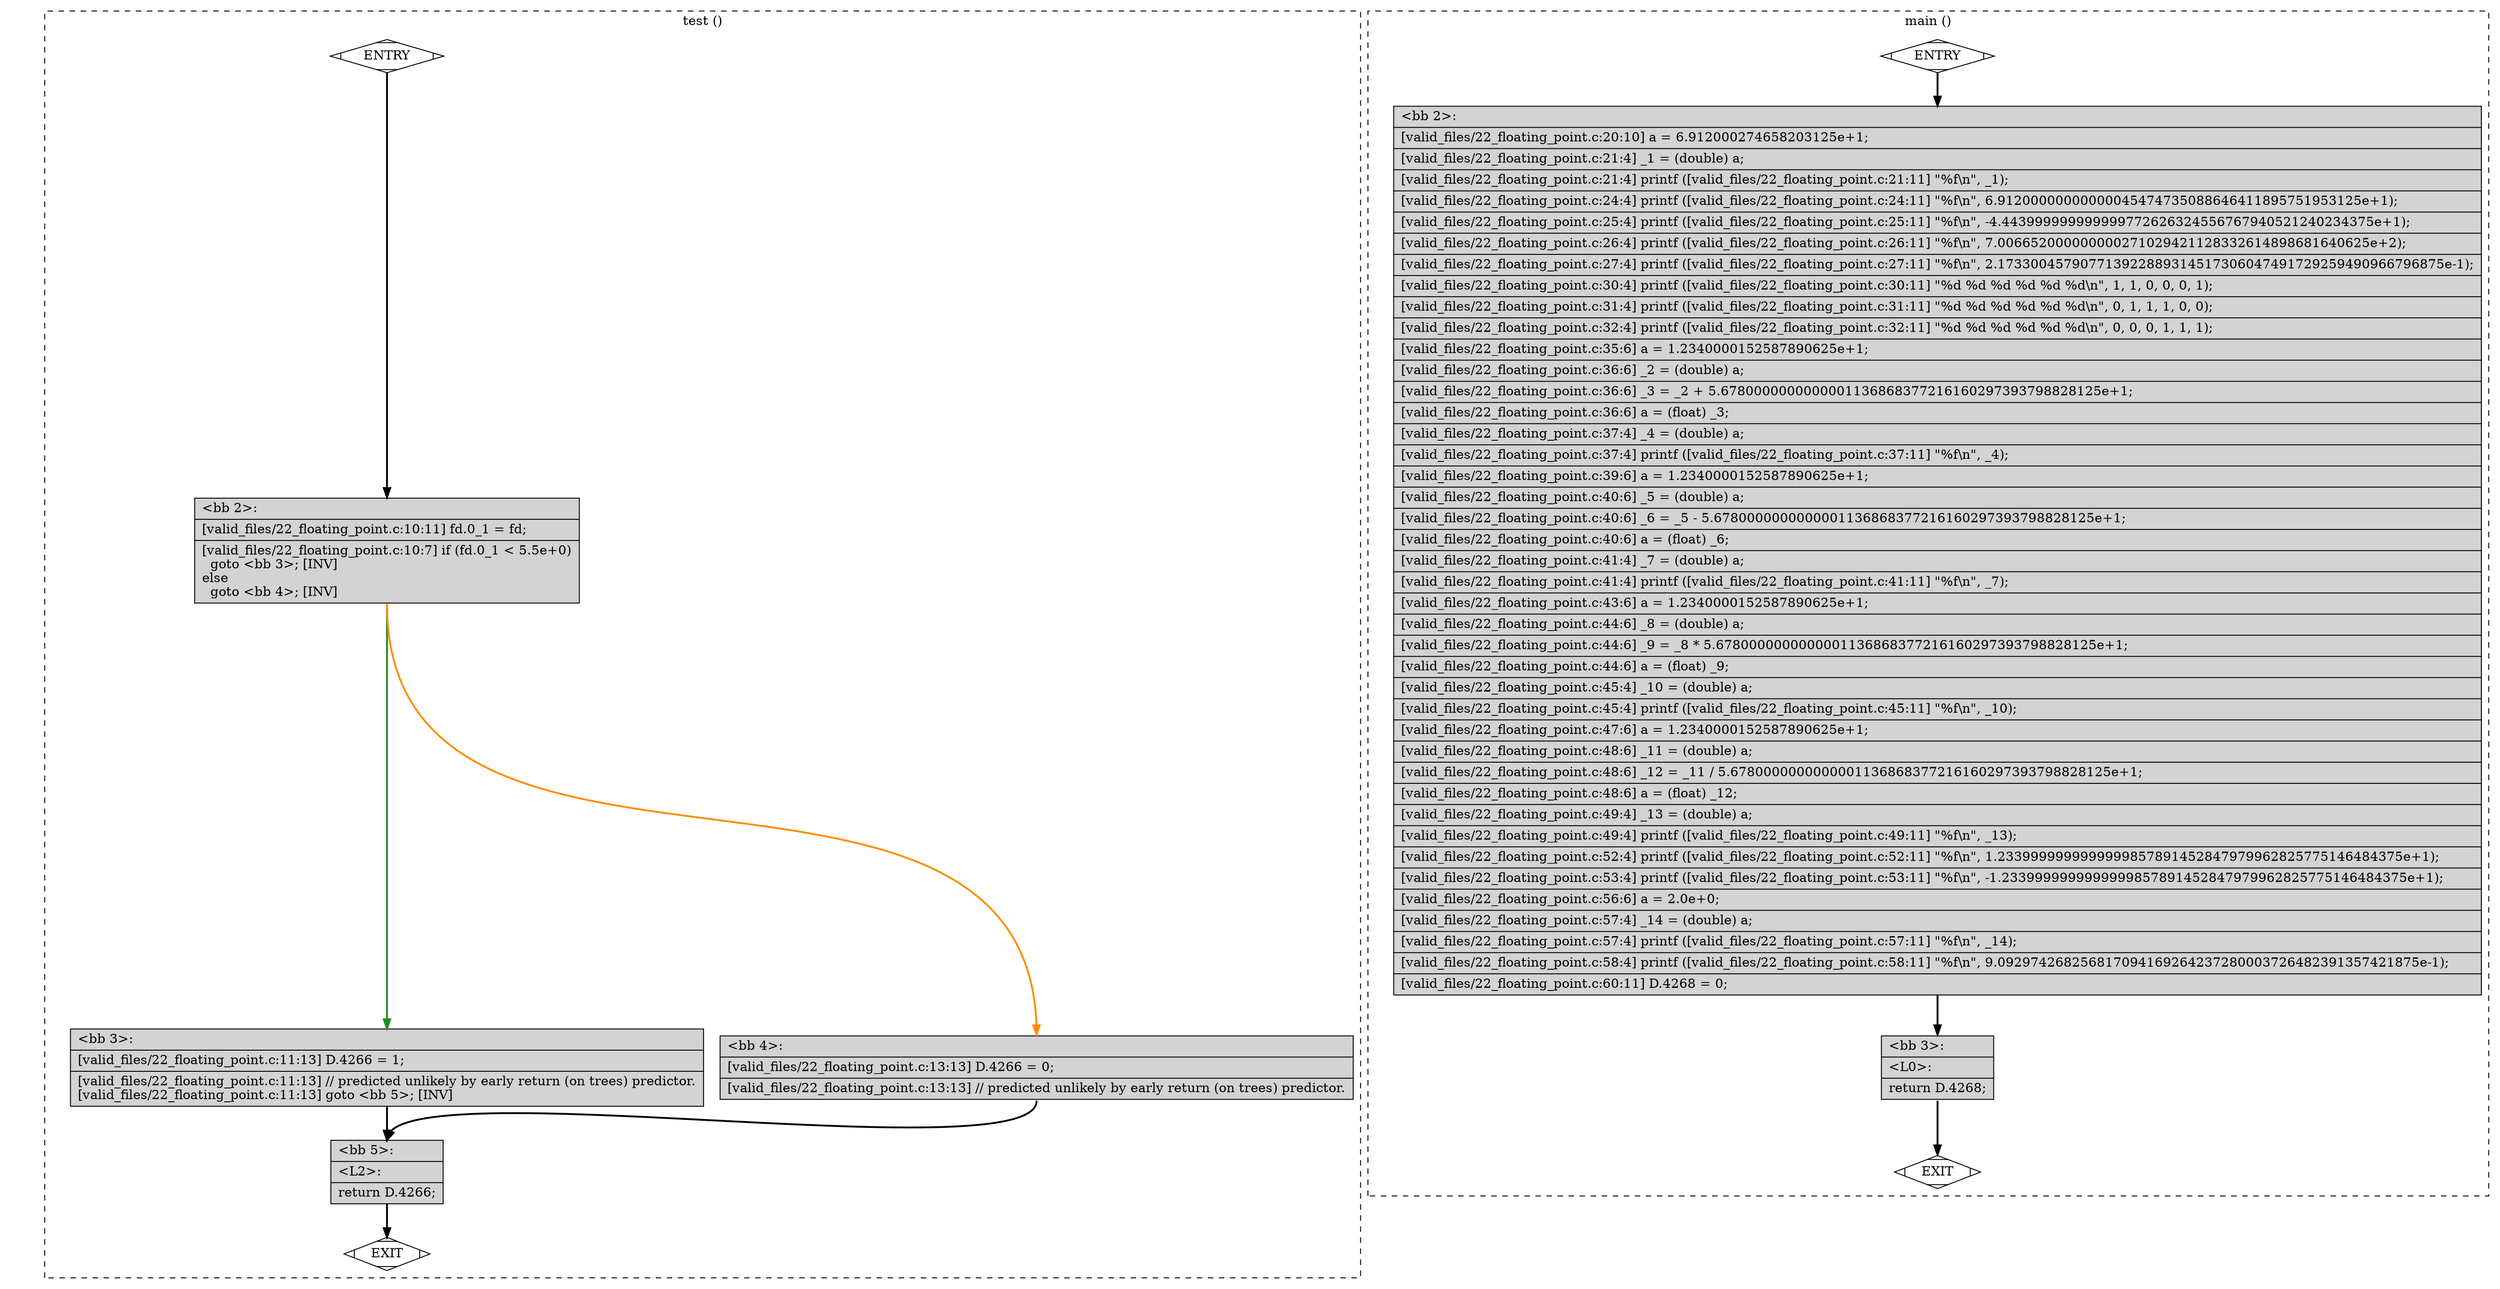 digraph "a-22_floating_point.c.015t.cfg" {
overlap=false;
subgraph "cluster_test" {
	style="dashed";
	color="black";
	label="test ()";
	fn_0_basic_block_0 [shape=Mdiamond,style=filled,fillcolor=white,label="ENTRY"];

	fn_0_basic_block_1 [shape=Mdiamond,style=filled,fillcolor=white,label="EXIT"];

	fn_0_basic_block_2 [shape=record,style=filled,fillcolor=lightgrey,label="{\<bb\ 2\>:\l\
|[valid_files/22_floating_point.c:10:11]\ fd.0_1\ =\ fd;\l\
|[valid_files/22_floating_point.c:10:7]\ if\ (fd.0_1\ \<\ 5.5e+0)\l\
\ \ goto\ \<bb\ 3\>;\ [INV]\l\
else\l\
\ \ goto\ \<bb\ 4\>;\ [INV]\l\
}"];

	fn_0_basic_block_3 [shape=record,style=filled,fillcolor=lightgrey,label="{\<bb\ 3\>:\l\
|[valid_files/22_floating_point.c:11:13]\ D.4266\ =\ 1;\l\
|[valid_files/22_floating_point.c:11:13]\ //\ predicted\ unlikely\ by\ early\ return\ (on\ trees)\ predictor.\l\
[valid_files/22_floating_point.c:11:13]\ goto\ \<bb\ 5\>;\ [INV]\l\
}"];

	fn_0_basic_block_4 [shape=record,style=filled,fillcolor=lightgrey,label="{\<bb\ 4\>:\l\
|[valid_files/22_floating_point.c:13:13]\ D.4266\ =\ 0;\l\
|[valid_files/22_floating_point.c:13:13]\ //\ predicted\ unlikely\ by\ early\ return\ (on\ trees)\ predictor.\l\
}"];

	fn_0_basic_block_5 [shape=record,style=filled,fillcolor=lightgrey,label="{\<bb\ 5\>:\l\
|\<L2\>:\l\
|return\ D.4266;\l\
}"];

	fn_0_basic_block_0:s -> fn_0_basic_block_2:n [style="solid,bold",color=black,weight=100,constraint=true];
	fn_0_basic_block_2:s -> fn_0_basic_block_3:n [style="solid,bold",color=forestgreen,weight=10,constraint=true];
	fn_0_basic_block_2:s -> fn_0_basic_block_4:n [style="solid,bold",color=darkorange,weight=10,constraint=true];
	fn_0_basic_block_3:s -> fn_0_basic_block_5:n [style="solid,bold",color=black,weight=100,constraint=true];
	fn_0_basic_block_4:s -> fn_0_basic_block_5:n [style="solid,bold",color=black,weight=100,constraint=true];
	fn_0_basic_block_5:s -> fn_0_basic_block_1:n [style="solid,bold",color=black,weight=10,constraint=true];
	fn_0_basic_block_0:s -> fn_0_basic_block_1:n [style="invis",constraint=true];
}
subgraph "cluster_main" {
	style="dashed";
	color="black";
	label="main ()";
	fn_1_basic_block_0 [shape=Mdiamond,style=filled,fillcolor=white,label="ENTRY"];

	fn_1_basic_block_1 [shape=Mdiamond,style=filled,fillcolor=white,label="EXIT"];

	fn_1_basic_block_2 [shape=record,style=filled,fillcolor=lightgrey,label="{\<bb\ 2\>:\l\
|[valid_files/22_floating_point.c:20:10]\ a\ =\ 6.912000274658203125e+1;\l\
|[valid_files/22_floating_point.c:21:4]\ _1\ =\ (double)\ a;\l\
|[valid_files/22_floating_point.c:21:4]\ printf\ ([valid_files/22_floating_point.c:21:11]\ \"%f\\n\",\ _1);\l\
|[valid_files/22_floating_point.c:24:4]\ printf\ ([valid_files/22_floating_point.c:24:11]\ \"%f\\n\",\ 6.91200000000000045474735088646411895751953125e+1);\l\
|[valid_files/22_floating_point.c:25:4]\ printf\ ([valid_files/22_floating_point.c:25:11]\ \"%f\\n\",\ -4.443999999999999772626324556767940521240234375e+1);\l\
|[valid_files/22_floating_point.c:26:4]\ printf\ ([valid_files/22_floating_point.c:26:11]\ \"%f\\n\",\ 7.006652000000000271029421128332614898681640625e+2);\l\
|[valid_files/22_floating_point.c:27:4]\ printf\ ([valid_files/22_floating_point.c:27:11]\ \"%f\\n\",\ 2.173300457907713922889314517306047491729259490966796875e-1);\l\
|[valid_files/22_floating_point.c:30:4]\ printf\ ([valid_files/22_floating_point.c:30:11]\ \"%d\ %d\ %d\ %d\ %d\ %d\\n\",\ 1,\ 1,\ 0,\ 0,\ 0,\ 1);\l\
|[valid_files/22_floating_point.c:31:4]\ printf\ ([valid_files/22_floating_point.c:31:11]\ \"%d\ %d\ %d\ %d\ %d\ %d\\n\",\ 0,\ 1,\ 1,\ 1,\ 0,\ 0);\l\
|[valid_files/22_floating_point.c:32:4]\ printf\ ([valid_files/22_floating_point.c:32:11]\ \"%d\ %d\ %d\ %d\ %d\ %d\\n\",\ 0,\ 0,\ 0,\ 1,\ 1,\ 1);\l\
|[valid_files/22_floating_point.c:35:6]\ a\ =\ 1.2340000152587890625e+1;\l\
|[valid_files/22_floating_point.c:36:6]\ _2\ =\ (double)\ a;\l\
|[valid_files/22_floating_point.c:36:6]\ _3\ =\ _2\ +\ 5.6780000000000001136868377216160297393798828125e+1;\l\
|[valid_files/22_floating_point.c:36:6]\ a\ =\ (float)\ _3;\l\
|[valid_files/22_floating_point.c:37:4]\ _4\ =\ (double)\ a;\l\
|[valid_files/22_floating_point.c:37:4]\ printf\ ([valid_files/22_floating_point.c:37:11]\ \"%f\\n\",\ _4);\l\
|[valid_files/22_floating_point.c:39:6]\ a\ =\ 1.2340000152587890625e+1;\l\
|[valid_files/22_floating_point.c:40:6]\ _5\ =\ (double)\ a;\l\
|[valid_files/22_floating_point.c:40:6]\ _6\ =\ _5\ -\ 5.6780000000000001136868377216160297393798828125e+1;\l\
|[valid_files/22_floating_point.c:40:6]\ a\ =\ (float)\ _6;\l\
|[valid_files/22_floating_point.c:41:4]\ _7\ =\ (double)\ a;\l\
|[valid_files/22_floating_point.c:41:4]\ printf\ ([valid_files/22_floating_point.c:41:11]\ \"%f\\n\",\ _7);\l\
|[valid_files/22_floating_point.c:43:6]\ a\ =\ 1.2340000152587890625e+1;\l\
|[valid_files/22_floating_point.c:44:6]\ _8\ =\ (double)\ a;\l\
|[valid_files/22_floating_point.c:44:6]\ _9\ =\ _8\ *\ 5.6780000000000001136868377216160297393798828125e+1;\l\
|[valid_files/22_floating_point.c:44:6]\ a\ =\ (float)\ _9;\l\
|[valid_files/22_floating_point.c:45:4]\ _10\ =\ (double)\ a;\l\
|[valid_files/22_floating_point.c:45:4]\ printf\ ([valid_files/22_floating_point.c:45:11]\ \"%f\\n\",\ _10);\l\
|[valid_files/22_floating_point.c:47:6]\ a\ =\ 1.2340000152587890625e+1;\l\
|[valid_files/22_floating_point.c:48:6]\ _11\ =\ (double)\ a;\l\
|[valid_files/22_floating_point.c:48:6]\ _12\ =\ _11\ /\ 5.6780000000000001136868377216160297393798828125e+1;\l\
|[valid_files/22_floating_point.c:48:6]\ a\ =\ (float)\ _12;\l\
|[valid_files/22_floating_point.c:49:4]\ _13\ =\ (double)\ a;\l\
|[valid_files/22_floating_point.c:49:4]\ printf\ ([valid_files/22_floating_point.c:49:11]\ \"%f\\n\",\ _13);\l\
|[valid_files/22_floating_point.c:52:4]\ printf\ ([valid_files/22_floating_point.c:52:11]\ \"%f\\n\",\ 1.2339999999999999857891452847979962825775146484375e+1);\l\
|[valid_files/22_floating_point.c:53:4]\ printf\ ([valid_files/22_floating_point.c:53:11]\ \"%f\\n\",\ -1.2339999999999999857891452847979962825775146484375e+1);\l\
|[valid_files/22_floating_point.c:56:6]\ a\ =\ 2.0e+0;\l\
|[valid_files/22_floating_point.c:57:4]\ _14\ =\ (double)\ a;\l\
|[valid_files/22_floating_point.c:57:4]\ printf\ ([valid_files/22_floating_point.c:57:11]\ \"%f\\n\",\ _14);\l\
|[valid_files/22_floating_point.c:58:4]\ printf\ ([valid_files/22_floating_point.c:58:11]\ \"%f\\n\",\ 9.092974268256817094169264237280003726482391357421875e-1);\l\
|[valid_files/22_floating_point.c:60:11]\ D.4268\ =\ 0;\l\
}"];

	fn_1_basic_block_3 [shape=record,style=filled,fillcolor=lightgrey,label="{\<bb\ 3\>:\l\
|\<L0\>:\l\
|return\ D.4268;\l\
}"];

	fn_1_basic_block_0:s -> fn_1_basic_block_2:n [style="solid,bold",color=black,weight=100,constraint=true];
	fn_1_basic_block_2:s -> fn_1_basic_block_3:n [style="solid,bold",color=black,weight=100,constraint=true];
	fn_1_basic_block_3:s -> fn_1_basic_block_1:n [style="solid,bold",color=black,weight=10,constraint=true];
	fn_1_basic_block_0:s -> fn_1_basic_block_1:n [style="invis",constraint=true];
}
}

